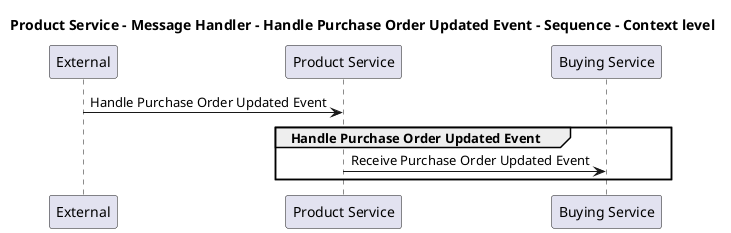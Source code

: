 @startuml

title Product Service - Message Handler - Handle Purchase Order Updated Event - Sequence - Context level

participant "External" as C4InterFlow.SoftwareSystems.ExternalSystem
participant "Product Service" as ECommercePlatform.SoftwareSystems.ProductService
participant "Buying Service" as ECommercePlatform.SoftwareSystems.BuyingService

C4InterFlow.SoftwareSystems.ExternalSystem -> ECommercePlatform.SoftwareSystems.ProductService : Handle Purchase Order Updated Event
group Handle Purchase Order Updated Event
ECommercePlatform.SoftwareSystems.ProductService -> ECommercePlatform.SoftwareSystems.BuyingService : Receive Purchase Order Updated Event
end


@enduml
